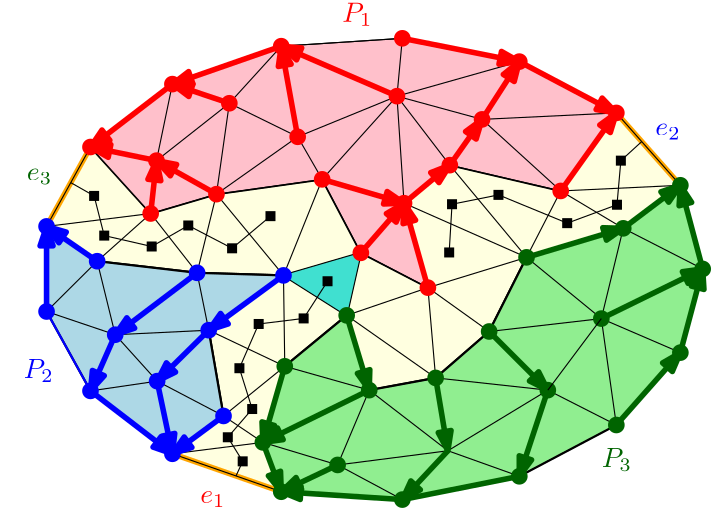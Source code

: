 <?xml version="1.0"?>
<!DOCTYPE ipe SYSTEM "ipe.dtd">
<ipe version="70212" creator="Ipe 7.2.13">
<info created="D:20200402142341" modified="D:20200403073528"/>
<ipestyle name="basic">
<symbol name="arrow/arc(spx)">
<path stroke="sym-stroke" fill="sym-stroke" pen="sym-pen">
0 0 m
-1 0.333 l
-1 -0.333 l
h
</path>
</symbol>
<symbol name="arrow/farc(spx)">
<path stroke="sym-stroke" fill="white" pen="sym-pen">
0 0 m
-1 0.333 l
-1 -0.333 l
h
</path>
</symbol>
<symbol name="arrow/ptarc(spx)">
<path stroke="sym-stroke" fill="sym-stroke" pen="sym-pen">
0 0 m
-1 0.333 l
-0.8 0 l
-1 -0.333 l
h
</path>
</symbol>
<symbol name="arrow/fptarc(spx)">
<path stroke="sym-stroke" fill="white" pen="sym-pen">
0 0 m
-1 0.333 l
-0.8 0 l
-1 -0.333 l
h
</path>
</symbol>
<symbol name="mark/circle(sx)" transformations="translations">
<path fill="sym-stroke">
0.6 0 0 0.6 0 0 e
0.4 0 0 0.4 0 0 e
</path>
</symbol>
<symbol name="mark/disk(sx)" transformations="translations">
<path fill="sym-stroke">
0.6 0 0 0.6 0 0 e
</path>
</symbol>
<symbol name="mark/fdisk(sfx)" transformations="translations">
<group>
<path fill="sym-fill">
0.5 0 0 0.5 0 0 e
</path>
<path fill="sym-stroke" fillrule="eofill">
0.6 0 0 0.6 0 0 e
0.4 0 0 0.4 0 0 e
</path>
</group>
</symbol>
<symbol name="mark/box(sx)" transformations="translations">
<path fill="sym-stroke" fillrule="eofill">
-0.6 -0.6 m
0.6 -0.6 l
0.6 0.6 l
-0.6 0.6 l
h
-0.4 -0.4 m
0.4 -0.4 l
0.4 0.4 l
-0.4 0.4 l
h
</path>
</symbol>
<symbol name="mark/square(sx)" transformations="translations">
<path fill="sym-stroke">
-0.6 -0.6 m
0.6 -0.6 l
0.6 0.6 l
-0.6 0.6 l
h
</path>
</symbol>
<symbol name="mark/fsquare(sfx)" transformations="translations">
<group>
<path fill="sym-fill">
-0.5 -0.5 m
0.5 -0.5 l
0.5 0.5 l
-0.5 0.5 l
h
</path>
<path fill="sym-stroke" fillrule="eofill">
-0.6 -0.6 m
0.6 -0.6 l
0.6 0.6 l
-0.6 0.6 l
h
-0.4 -0.4 m
0.4 -0.4 l
0.4 0.4 l
-0.4 0.4 l
h
</path>
</group>
</symbol>
<symbol name="mark/cross(sx)" transformations="translations">
<group>
<path fill="sym-stroke">
-0.43 -0.57 m
0.57 0.43 l
0.43 0.57 l
-0.57 -0.43 l
h
</path>
<path fill="sym-stroke">
-0.43 0.57 m
0.57 -0.43 l
0.43 -0.57 l
-0.57 0.43 l
h
</path>
</group>
</symbol>
<symbol name="arrow/fnormal(spx)">
<path stroke="sym-stroke" fill="white" pen="sym-pen">
0 0 m
-1 0.333 l
-1 -0.333 l
h
</path>
</symbol>
<symbol name="arrow/pointed(spx)">
<path stroke="sym-stroke" fill="sym-stroke" pen="sym-pen">
0 0 m
-1 0.333 l
-0.8 0 l
-1 -0.333 l
h
</path>
</symbol>
<symbol name="arrow/fpointed(spx)">
<path stroke="sym-stroke" fill="white" pen="sym-pen">
0 0 m
-1 0.333 l
-0.8 0 l
-1 -0.333 l
h
</path>
</symbol>
<symbol name="arrow/linear(spx)">
<path stroke="sym-stroke" pen="sym-pen">
-1 0.333 m
0 0 l
-1 -0.333 l
</path>
</symbol>
<symbol name="arrow/fdouble(spx)">
<path stroke="sym-stroke" fill="white" pen="sym-pen">
0 0 m
-1 0.333 l
-1 -0.333 l
h
-1 0 m
-2 0.333 l
-2 -0.333 l
h
</path>
</symbol>
<symbol name="arrow/double(spx)">
<path stroke="sym-stroke" fill="sym-stroke" pen="sym-pen">
0 0 m
-1 0.333 l
-1 -0.333 l
h
-1 0 m
-2 0.333 l
-2 -0.333 l
h
</path>
</symbol>
<pen name="heavier" value="0.8"/>
<pen name="fat" value="1.2"/>
<pen name="ultrafat" value="2"/>
<symbolsize name="large" value="5"/>
<symbolsize name="small" value="2"/>
<symbolsize name="tiny" value="1.1"/>
<arrowsize name="large" value="10"/>
<arrowsize name="small" value="5"/>
<arrowsize name="tiny" value="3"/>
<color name="red" value="1 0 0"/>
<color name="green" value="0 1 0"/>
<color name="blue" value="0 0 1"/>
<color name="yellow" value="1 1 0"/>
<color name="orange" value="1 0.647 0"/>
<color name="gold" value="1 0.843 0"/>
<color name="purple" value="0.627 0.125 0.941"/>
<color name="gray" value="0.745"/>
<color name="brown" value="0.647 0.165 0.165"/>
<color name="navy" value="0 0 0.502"/>
<color name="pink" value="1 0.753 0.796"/>
<color name="seagreen" value="0.18 0.545 0.341"/>
<color name="turquoise" value="0.251 0.878 0.816"/>
<color name="violet" value="0.933 0.51 0.933"/>
<color name="darkblue" value="0 0 0.545"/>
<color name="darkcyan" value="0 0.545 0.545"/>
<color name="darkgray" value="0.663"/>
<color name="darkgreen" value="0 0.392 0"/>
<color name="darkmagenta" value="0.545 0 0.545"/>
<color name="darkorange" value="1 0.549 0"/>
<color name="darkred" value="0.545 0 0"/>
<color name="lightblue" value="0.678 0.847 0.902"/>
<color name="lightcyan" value="0.878 1 1"/>
<color name="lightgray" value="0.827"/>
<color name="lightgreen" value="0.565 0.933 0.565"/>
<color name="lightyellow" value="1 1 0.878"/>
<dashstyle name="dashed" value="[4] 0"/>
<dashstyle name="dotted" value="[1 3] 0"/>
<dashstyle name="dash dotted" value="[4 2 1 2] 0"/>
<dashstyle name="dash dot dotted" value="[4 2 1 2 1 2] 0"/>
<textsize name="large" value="\large"/>
<textsize name="small" value="\small"/>
<textsize name="tiny" value="\tiny"/>
<textsize name="Large" value="\Large"/>
<textsize name="LARGE" value="\LARGE"/>
<textsize name="huge" value="\huge"/>
<textsize name="Huge" value="\Huge"/>
<textsize name="footnote" value="\footnotesize"/>
<textstyle name="center" begin="\begin{center}" end="\end{center}"/>
<textstyle name="itemize" begin="\begin{itemize}" end="\end{itemize}"/>
<textstyle name="item" begin="\begin{itemize}\item{}" end="\end{itemize}"/>
<gridsize name="4 pts" value="4"/>
<gridsize name="8 pts (~3 mm)" value="8"/>
<gridsize name="16 pts (~6 mm)" value="16"/>
<gridsize name="32 pts (~12 mm)" value="32"/>
<gridsize name="10 pts (~3.5 mm)" value="10"/>
<gridsize name="20 pts (~7 mm)" value="20"/>
<gridsize name="14 pts (~5 mm)" value="14"/>
<gridsize name="28 pts (~10 mm)" value="28"/>
<gridsize name="56 pts (~20 mm)" value="56"/>
<anglesize name="90 deg" value="90"/>
<anglesize name="60 deg" value="60"/>
<anglesize name="45 deg" value="45"/>
<anglesize name="30 deg" value="30"/>
<anglesize name="22.5 deg" value="22.5"/>
<opacity name="10%" value="0.1"/>
<opacity name="30%" value="0.3"/>
<opacity name="50%" value="0.5"/>
<opacity name="75%" value="0.75"/>
<tiling name="falling" angle="-60" step="4" width="1"/>
<tiling name="rising" angle="30" step="4" width="1"/>
</ipestyle>
<page>
<layer name="vertices"/>
<layer name="edges"/>
<layer name="outer-cycle"/>
<layer name="trees"/>
<layer name="monochrome"/>
<layer name="bichrome"/>
<layer name="portals"/>
<layer name="sperner"/>
<layer name="dual-paths"/>
<layer name="mercedes"/>
<layer name="mercedes-monochrome"/>
<layer name="mercedes-dead"/>
<layer name="mercedes-sperners"/>
<layer name="mercedes-bichrome"/>
<layer name="mercedes-portals"/>
<layer name="mercedes-skeleton"/>
<layer name="p-labels"/>
<view layers="edges outer-cycle trees monochrome bichrome portals sperner dual-paths p-labels" active="portals"/>
<view layers="mercedes-skeleton p-labels" active="mercedes-skeleton"/>
<view layers="edges sperner mercedes mercedes-monochrome mercedes-dead mercedes-sperners mercedes-bichrome mercedes-portals" active="mercedes-bichrome"/>
<path layer="mercedes-bichrome" fill="lightyellow">
197.218 529.03 m
203.842 511.261 l
224.14 520.907 l
263.828 526.013 l
259.418 552.239 l
278.682 568.95 l
292.143 595.64 l
264.524 628.829 l
248.046 615.136 l
256.633 584.732 l
227.39 574.752 l
235.513 547.83 l
h
</path>
<path fill="lightyellow">
159.155 551.079 m
164.655 524.92 l
183.06 538.546 l
164.655 524.92 l
197.218 529.03 l
205.109 556.417 l
177.722 569.414 l
h
</path>
<path layer="mercedes-portals" stroke="orange" pen="ultrafat">
197.218 529.03 m
203.842 511.261 l
</path>
<path stroke="orange" pen="ultrafat">
164.655 524.921 m
197.218 529.03 l
</path>
<path layer="mercedes-bichrome" fill="lightyellow">
324.472 647.638 m
304.444 619.546 l
292.143 595.64 l
326.957 606.084 l
347.518 621.585 l
h
</path>
<path fill="lightyellow">
289.538 666.105 m
276.129 645.308 l
264.524 628.829 l
304.444 619.546 l
324.472 647.639 l
h
</path>
<path fill="lightyellow">
204.645 589.142 m
173.545 590.07 l
144.069 567.789 l
135.163 547.567 l
164.655 524.92 l
159.155 551.079 l
177.722 569.414 l
204.645 589.142 l
h
</path>
<path fill="lightyellow">
135.163 635.359 m
119.349 606.785 l
137.57 594.248 l
173.545 590.07 l
180.507 618.385 l
156.834 611.423 l
h
</path>
<path fill="lightyellow">
289.538 666.105 m
276.129 645.308 l
264.524 628.829 l
248.046 615.136 l
218.57 623.723 l
204.645 589.142 l
180.507 618.385 l
209.751 639.041 l
245.493 653.663 l
h
</path>
<path layer="mercedes-monochrome" fill="lightgray">
205.109 556.417 m
197.218 529.03 l
235.513 547.83 l
227.39 574.752 l
256.633 584.732 l
248.046 615.136 l
218.57 623.723 l
204.645 589.142 l
177.722 569.414 l
h
</path>
<path fill="lightgreen">
203.842 511.262 m
247.432 508.434 l
289.538 516.82 l
324.472 535.287 l
347.518 561.341 l
355.562 591.463 l
347.518 621.585 l
326.957 606.084 l
292.143 595.64 l
278.682 568.95 l
259.418 552.239 l
263.828 526.013 l
224.14 520.907 l
h
</path>
<path fill="lightblue">
119.349 606.785 m
119.349 576.141 l
135.163 547.567 l
144.069 567.789 l
173.545 590.07 l
137.57 594.248 l
h
</path>
<path fill="pink">
135.163 635.359 m
156.834 611.423 l
180.507 618.385 l
209.751 639.041 l
245.493 653.663 l
289.538 666.105 l
247.432 674.491 l
203.842 671.664 l
164.655 658.005 l
h
</path>
<path layer="mercedes-portals" stroke="orange" pen="ultrafat">
119.349 606.785 m
135.163 635.359 l
</path>
<path stroke="orange" pen="ultrafat">
324.472 647.638 m
347.518 621.585 l
</path>
<path stroke="orange" pen="ultrafat">
159.155 551.079 m
164.655 524.92 l
</path>
<path stroke="orange" pen="ultrafat">
276.129 645.308 m
289.538 666.105 l
</path>
<path layer="bichrome" stroke="black" fill="lightyellow" pen="heavier">
164.655 524.921 m
203.842 511.261 l
197.218 529.03 l
205.109 556.417 l
227.39 574.752 l
204.645 589.142 l
177.722 569.414 l
183.06 538.546 l
h
</path>
<path stroke="black" fill="lightyellow" pen="heavier">
232.496 597.265 m
227.39 574.752 l
235.513 547.83 l
259.418 552.239 l
278.682 568.95 l
292.143 595.64 l
326.957 606.084 l
347.518 621.585 l
324.472 647.638 l
304.444 619.546 l
264.524 628.829 l
248.046 615.136 l
256.633 584.732 l
232.496 597.265 l
h
</path>
<path stroke="black" fill="lightyellow" pen="heavier">
135.163 635.359 m
156.834 611.423 l
180.507 618.385 l
218.57 623.723 l
232.496 597.265 l
204.645 589.142 l
173.545 590.07 l
137.57 594.248 l
119.349 606.785 l
h
</path>
<path layer="portals" stroke="orange" pen="ultrafat">
324.472 647.638 m
347.518 621.585 l
</path>
<path stroke="orange" pen="ultrafat">
164.655 524.921 m
203.842 511.261 l
</path>
<path layer="edges" stroke="black">
156.834 611.423 m
135.163 635.359 l
</path>
<path layer="portals" stroke="orange" pen="ultrafat">
119.349 606.785 m
135.163 635.359 l
</path>
<path layer="mercedes-sperners" fill="turquoise">
164.655 524.92 m
197.218 529.03 l
203.842 511.261 l
</path>
<path fill="turquoise">
264.524 628.829 m
292.143 595.64 l
304.444 619.546 l
</path>
<path fill="turquoise">
180.507 618.385 m
173.545 590.07 l
204.645 589.142 l
</path>
<path layer="edges" stroke="black">
203.842 511.261 m
164.655 524.921 l
</path>
<path layer="monochrome" stroke="black" fill="lightgreen" pen="heavier">
203.842 511.261 m
197.218 529.03 l
205.109 556.417 l
227.39 574.752 l
235.513 547.83 l
259.418 552.239 l
278.682 568.95 l
292.143 595.64 l
326.957 606.084 l
347.518 621.585 l
355.562 591.463 l
347.518 561.341 l
324.472 535.287 l
289.538 516.82 l
247.432 508.434 l
h
</path>
<path stroke="black" fill="pink">
135.163 635.359 m
156.834 611.423 l
180.507 618.385 l
218.57 623.723 l
232.496 597.265 l
256.633 584.732 l
248.046 615.136 l
264.524 628.829 l
304.444 619.546 l
324.472 647.638 l
289.538 666.105 l
247.432 674.491 l
203.842 671.664 l
164.655 658.005 l
h
</path>
<path stroke="black" fill="lightblue" pen="heavier">
119.349 606.785 m
137.57 594.248 l
173.545 590.07 l
204.645 589.142 l
177.722 569.414 l
183.06 538.546 l
164.655 524.921 l
135.163 547.567 l
119.349 576.141 l
h
</path>
<path layer="edges" stroke="black">
135.163 635.359 m
158.923 630.454 l
</path>
<path stroke="black">
158.923 630.454 m
164.655 658.005 l
</path>
<path stroke="black">
164.655 658.005 m
185.149 651.11 l
</path>
<path stroke="black">
185.149 651.11 m
203.842 671.664 l
</path>
<path stroke="black">
119.349 606.785 m
137.57 594.248 l
</path>
<path stroke="black">
137.57 594.248 m
156.834 611.423 l
</path>
<path stroke="black">
156.834 611.423 m
158.923 630.454 l
</path>
<path stroke="black">
119.349 606.785 m
156.834 611.423 l
</path>
<path stroke="black">
137.57 594.248 m
119.349 576.141 l
</path>
<path stroke="black">
119.349 576.141 m
144.069 567.789 l
</path>
<path stroke="black">
144.069 567.789 m
135.163 547.567 l
</path>
<path stroke="black">
144.069 567.789 m
137.57 594.248 l
</path>
<path stroke="black">
137.57 594.248 m
173.545 590.07 l
</path>
<path stroke="black">
173.545 590.07 m
156.834 611.423 l
</path>
<path stroke="black">
173.545 590.07 m
144.069 567.789 l
</path>
<path stroke="black">
144.069 567.789 m
159.155 551.079 l
</path>
<path stroke="black">
159.155 551.079 m
177.722 569.414 l
</path>
<path stroke="black">
177.722 569.414 m
173.545 590.07 l
</path>
<path stroke="black">
144.069 567.789 m
177.722 569.414 l
</path>
<path stroke="black">
159.155 551.079 m
135.163 547.567 l
</path>
<path stroke="black">
159.155 551.079 m
164.655 524.921 l
</path>
<path stroke="black">
164.655 524.921 m
183.06 538.546 l
</path>
<path stroke="black">
183.06 538.546 m
159.155 551.079 l
</path>
<path stroke="black">
183.06 538.546 m
205.109 556.417 l
</path>
<path stroke="black">
205.109 556.417 m
177.722 569.414 l
177.722 569.414 l
</path>
<path stroke="black">
177.722 569.414 m
183.06 538.546 l
</path>
<path stroke="black">
183.06 538.546 m
197.218 529.03 l
</path>
<path stroke="black">
197.218 529.03 m
164.655 524.921 l
</path>
<path stroke="black">
197.218 529.03 m
203.842 511.261 l
</path>
<path stroke="black">
197.218 529.03 m
224.14 520.907 l
</path>
<path stroke="black">
224.14 520.907 m
235.513 547.83 l
</path>
<path stroke="black">
235.513 547.83 m
205.109 556.417 l
</path>
<path stroke="black">
205.109 556.417 m
197.218 529.03 l
</path>
<path stroke="black">
197.218 529.03 m
235.513 547.83 l
</path>
<path stroke="black">
224.14 520.907 m
203.842 511.261 l
</path>
<path stroke="black">
224.14 520.907 m
247.432 508.434 l
</path>
<path stroke="black">
235.513 547.83 m
259.418 552.239 l
</path>
<path stroke="black">
259.418 552.239 m
263.828 526.013 l
</path>
<path stroke="black">
263.828 526.013 m
247.432 508.434 l
</path>
<path stroke="black">
235.513 547.83 m
263.828 526.013 l
</path>
<path stroke="black">
263.828 526.013 m
224.14 520.907 l
</path>
<path stroke="black">
158.923 630.454 m
180.507 618.385 l
</path>
<path stroke="black">
180.507 618.385 m
185.149 651.11 l
</path>
<path stroke="black">
185.149 651.11 m
158.923 630.454 l
</path>
<path stroke="black">
156.834 611.423 m
180.507 618.385 l
</path>
<path stroke="black">
180.507 618.385 m
173.545 590.07 l
</path>
<path stroke="black">
180.507 618.385 m
218.57 623.723 l
</path>
<path stroke="black">
218.57 623.723 m
209.751 639.041 l
</path>
<path stroke="black">
209.751 639.041 m
180.507 618.385 l
</path>
<path stroke="black">
185.149 651.11 m
209.751 639.041 l
</path>
<path stroke="black">
209.751 639.041 m
203.842 671.664 l
</path>
<path stroke="black">
209.751 639.041 m
245.493 653.663 l
</path>
<path stroke="black">
245.493 653.663 m
247.432 674.491 l
</path>
<path stroke="black">
245.493 653.663 m
203.842 671.664 l
</path>
<path stroke="black">
218.57 623.723 m
204.645 589.142 l
</path>
<path stroke="black">
204.645 589.142 m
173.545 590.07 l
</path>
<path stroke="black">
180.507 618.385 m
204.645 589.142 l
</path>
<path stroke="black">
204.645 589.142 m
177.722 569.414 l
</path>
<path stroke="black">
204.645 589.142 m
205.109 556.417 l
</path>
<path stroke="black">
204.645 589.142 m
227.39 574.752 l
</path>
<path stroke="black">
227.39 574.752 m
205.109 556.417 l
</path>
<path stroke="black">
227.39 574.752 m
235.513 547.83 l
</path>
<path stroke="black">
227.39 574.752 m
232.496 597.265 l
</path>
<path stroke="black">
204.645 589.142 m
232.496 597.265 l
</path>
<path stroke="black">
218.57 623.723 m
232.496 597.265 l
</path>
<path stroke="black">
232.496 597.265 m
248.046 615.136 l
</path>
<path stroke="black">
248.046 615.136 m
218.57 623.723 l
</path>
<path stroke="black">
218.57 623.723 m
245.493 653.663 l
</path>
<path stroke="black">
245.493 653.663 m
248.046 615.136 l
</path>
<path stroke="black">
245.493 653.663 m
276.129 645.308 l
</path>
<path stroke="black">
245.493 653.663 m
264.524 628.829 l
</path>
<path stroke="black">
264.524 628.829 m
248.046 615.136 l
</path>
<path stroke="black">
264.524 628.829 m
276.129 645.308 l
</path>
<path stroke="black">
245.493 653.663 m
289.538 666.105 l
</path>
<path stroke="black">
289.538 666.105 m
276.129 645.308 l
</path>
<path stroke="black">
276.129 645.308 m
324.472 647.638 l
</path>
<path stroke="black">
324.472 647.638 m
304.444 619.546 l
</path>
<path stroke="black">
304.444 619.546 m
276.129 645.308 l
</path>
<path stroke="black">
264.524 628.829 m
292.143 595.64 l
</path>
<path stroke="black">
292.143 595.64 m
304.444 619.546 l
</path>
<path stroke="black">
304.444 619.546 m
264.524 628.829 l
</path>
<path stroke="black">
248.046 615.136 m
256.633 584.732 l
</path>
<path stroke="black">
256.633 584.732 m
232.496 597.265 l
</path>
<path stroke="black">
227.39 574.752 m
256.633 584.732 l
</path>
<path stroke="black">
256.633 584.732 m
259.418 552.239 l
</path>
<path stroke="black">
259.418 552.239 m
227.39 574.752 l
</path>
<path stroke="black">
256.633 584.732 m
292.143 595.64 l
</path>
<path stroke="black">
248.046 615.136 m
292.143 595.64 l
</path>
<path stroke="black">
292.143 595.64 m
326.957 606.084 l
</path>
<path stroke="black">
326.957 606.084 m
304.444 619.546 l
</path>
<path stroke="black">
304.444 619.546 m
347.518 621.585 l
</path>
<path stroke="black">
347.518 621.585 m
326.957 606.084 l
</path>
<path stroke="black">
326.957 606.084 m
319.066 573.592 l
</path>
<path stroke="black">
319.066 573.592 m
355.562 591.463 l
</path>
<path stroke="black">
355.562 591.463 m
326.957 606.084 l
</path>
<path stroke="black">
319.066 573.592 m
347.518 561.341 l
</path>
<path stroke="black">
319.066 573.592 m
324.472 535.287 l
</path>
<path stroke="black">
324.472 535.287 m
299.802 547.83 l
</path>
<path stroke="black">
299.802 547.83 m
278.682 568.95 l
</path>
<path stroke="black">
278.682 568.95 m
319.066 573.592 l
</path>
<path stroke="black">
319.066 573.592 m
292.143 595.64 l
</path>
<path stroke="black">
292.143 595.64 m
278.682 568.95 l
</path>
<path stroke="black">
278.682 568.95 m
256.633 584.732 l
</path>
<path stroke="black">
278.682 568.95 m
259.418 552.239 l
</path>
<path stroke="black">
259.418 552.239 m
299.802 547.83 l
</path>
<path stroke="black">
299.802 547.83 m
263.828 526.013 l
</path>
<path stroke="black">
289.538 516.82 m
263.828 526.013 l
</path>
<path stroke="black">
299.802 547.83 m
289.538 516.82 l
</path>
<path stroke="black">
119.349 606.785 m
135.163 635.359 l
</path>
<path stroke="black">
203.842 671.664 m
247.432 674.491 l
</path>
<path stroke="black">
324.472 647.639 m
347.518 621.585 l
</path>
<path stroke="black">
324.472 535.287 m
289.538 516.82 l
</path>
<path stroke="black">
135.163 547.567 m
119.349 576.141 l
</path>
<path stroke="black">
119.349 576.141 m
119.349 606.785 l
</path>
<path stroke="black">
135.163 635.359 m
164.655 658.005 l
</path>
<path stroke="black">
164.655 658.005 m
203.842 671.664 l
</path>
<path stroke="black">
247.432 674.491 m
289.538 666.105 l
</path>
<path stroke="black">
289.538 666.105 m
324.472 647.639 l
</path>
<path stroke="black">
347.518 621.585 m
355.562 591.463 l
</path>
<path stroke="black">
347.518 561.341 m
355.562 591.463 l
</path>
<path stroke="black">
324.472 535.287 m
347.518 561.341 l
</path>
<path stroke="black">
247.432 508.434 m
289.538 516.82 l
</path>
<path stroke="black">
203.842 511.261 m
247.432 508.434 l
</path>
<path stroke="black">
164.655 524.92 m
135.163 547.567 l
</path>
<path layer="sperner" fill="turquoise">
204.645 589.142 m
232.496 597.265 l
227.39 574.752 l
h
</path>
<use layer="vertices" name="mark/disk(sx)" pos="119.349 576.141" size="normal" stroke="black"/>
<use name="mark/disk(sx)" pos="119.349 606.785" size="normal" stroke="black"/>
<use name="mark/disk(sx)" pos="135.163 635.359" size="normal" stroke="black"/>
<use name="mark/disk(sx)" pos="164.655 658.005" size="normal" stroke="black"/>
<use name="mark/disk(sx)" pos="203.842 671.664" size="normal" stroke="black"/>
<use name="mark/disk(sx)" pos="247.432 674.491" size="normal" stroke="black"/>
<use name="mark/disk(sx)" pos="289.538 666.105" size="normal" stroke="black"/>
<use name="mark/disk(sx)" pos="324.472 647.638" size="normal" stroke="black"/>
<use name="mark/disk(sx)" pos="347.518 621.585" size="normal" stroke="black"/>
<use name="mark/disk(sx)" pos="355.562 591.463" size="normal" stroke="black"/>
<use name="mark/disk(sx)" pos="347.518 561.341" size="normal" stroke="black"/>
<use name="mark/disk(sx)" pos="324.472 535.287" size="normal" stroke="black"/>
<use name="mark/disk(sx)" pos="289.538 516.82" size="normal" stroke="black"/>
<use name="mark/disk(sx)" pos="247.432 508.434" size="normal" stroke="black"/>
<use name="mark/disk(sx)" pos="203.842 511.261" size="normal" stroke="black"/>
<use name="mark/disk(sx)" pos="164.655 524.921" size="normal" stroke="black"/>
<use name="mark/disk(sx)" pos="135.163 547.567" size="normal" stroke="black"/>
<use name="mark/disk(sx)" pos="180.507 618.385" size="normal" stroke="black"/>
<use name="mark/disk(sx)" pos="209.751 639.041" size="normal" stroke="black"/>
<use name="mark/disk(sx)" pos="218.57 623.723" size="normal" stroke="black"/>
<use name="mark/disk(sx)" pos="204.645 589.142" size="normal" stroke="black"/>
<use name="mark/disk(sx)" pos="137.57 594.248" size="normal" stroke="black"/>
<use name="mark/disk(sx)" pos="158.923 630.454" size="normal" stroke="black"/>
<use name="mark/disk(sx)" pos="245.493 653.663" size="normal" stroke="black"/>
<use name="mark/disk(sx)" pos="276.129 645.308" size="normal" stroke="black"/>
<use name="mark/disk(sx)" pos="264.524 628.829" size="normal" stroke="black"/>
<use name="mark/disk(sx)" pos="292.143 595.64" size="normal" stroke="black"/>
<use name="mark/disk(sx)" pos="304.444 619.546" size="normal" stroke="black"/>
<use name="mark/disk(sx)" pos="326.957 606.084" size="normal" stroke="black"/>
<use name="mark/disk(sx)" pos="319.066 573.592" size="normal" stroke="black"/>
<use name="mark/disk(sx)" pos="299.802 547.83" size="normal" stroke="black"/>
<use name="mark/disk(sx)" pos="278.682 568.95" size="normal" stroke="black"/>
<use name="mark/disk(sx)" pos="256.633 584.732" size="normal" stroke="black"/>
<use name="mark/disk(sx)" pos="248.046 615.136" size="normal" stroke="black"/>
<use name="mark/disk(sx)" pos="232.496 597.265" size="normal" stroke="black"/>
<use name="mark/disk(sx)" pos="235.513 547.83" size="normal" stroke="black"/>
<use name="mark/disk(sx)" pos="259.418 552.239" size="normal" stroke="black"/>
<use name="mark/disk(sx)" pos="263.828 526.013" size="normal" stroke="black"/>
<use name="mark/disk(sx)" pos="224.14 520.907" size="normal" stroke="black"/>
<use name="mark/disk(sx)" pos="205.109 556.417" size="normal" stroke="black"/>
<use name="mark/disk(sx)" pos="227.39 574.752" size="normal" stroke="black"/>
<use name="mark/disk(sx)" pos="177.722 569.414" size="normal" stroke="black"/>
<use name="mark/disk(sx)" pos="183.06 538.546" size="normal" stroke="black"/>
<use name="mark/disk(sx)" pos="197.218 529.03" size="normal" stroke="black"/>
<use name="mark/disk(sx)" pos="159.155 551.079" size="normal" stroke="black"/>
<use name="mark/disk(sx)" pos="144.069 567.789" size="normal" stroke="black"/>
<use name="mark/disk(sx)" pos="173.545 590.07" size="normal" stroke="black"/>
<use name="mark/disk(sx)" pos="156.834 611.423" size="normal" stroke="black"/>
<use name="mark/disk(sx)" pos="185.149 651.11" size="normal" stroke="black"/>
<use layer="trees" name="mark/disk(sx)" pos="135.163 635.359" size="large" stroke="red"/>
<use name="mark/disk(sx)" pos="164.655 658.005" size="large" stroke="red"/>
<use name="mark/disk(sx)" pos="203.842 671.664" size="large" stroke="red"/>
<use name="mark/disk(sx)" pos="247.432 674.491" size="large" stroke="red"/>
<use name="mark/disk(sx)" pos="289.538 666.105" size="large" stroke="red"/>
<use name="mark/disk(sx)" pos="324.472 647.638" size="large" stroke="red"/>
<use name="mark/disk(sx)" pos="347.518 621.585" size="large" stroke="darkgreen"/>
<use name="mark/disk(sx)" pos="355.562 591.463" size="large" stroke="darkgreen"/>
<use name="mark/disk(sx)" pos="347.518 561.341" size="large" stroke="darkgreen"/>
<use name="mark/disk(sx)" pos="324.472 535.287" size="large" stroke="darkgreen"/>
<use name="mark/disk(sx)" pos="289.538 516.82" size="large" stroke="darkgreen"/>
<use name="mark/disk(sx)" pos="247.432 508.434" size="large" stroke="darkgreen"/>
<use name="mark/disk(sx)" pos="203.842 511.261" size="large" stroke="darkgreen"/>
<use name="mark/disk(sx)" pos="164.655 524.921" size="large" stroke="blue"/>
<use name="mark/disk(sx)" pos="135.163 547.567" size="large" stroke="blue"/>
<use name="mark/disk(sx)" pos="119.349 576.141" size="large" stroke="blue"/>
<use name="mark/disk(sx)" pos="119.349 606.785" size="large" stroke="blue"/>
<path stroke="darkgreen" pen="ultrafat" rarrow="normal/normal">
203.842 511.261 m
197.218 529.03 l
</path>
<path stroke="darkgreen" pen="ultrafat" rarrow="normal/normal">
197.218 529.03 m
205.109 556.417 l
</path>
<path stroke="darkgreen" pen="ultrafat" arrow="normal/normal">
224.14 520.907 m
203.842 511.261 l
</path>
<path stroke="darkgreen" pen="ultrafat" arrow="normal/normal">
235.513 547.83 m
197.218 529.03 l
</path>
<path stroke="darkgreen" pen="ultrafat" arrow="normal/normal">
263.828 526.013 m
247.432 508.434 l
</path>
<path stroke="darkgreen" pen="ultrafat" arrow="normal/normal">
259.418 552.239 m
263.828 526.013 l
</path>
<path stroke="darkgreen" pen="ultrafat" arrow="normal/normal">
319.066 573.592 m
355.562 591.463 l
</path>
<path stroke="darkgreen" pen="ultrafat" arrow="normal/normal">
326.957 606.084 m
347.518 621.585 l
</path>
<path stroke="darkgreen" pen="ultrafat" rarrow="normal/normal">
326.957 606.084 m
292.143 595.64 l
</path>
<path stroke="red" pen="ultrafat" arrow="normal/normal">
304.444 619.546 m
324.472 647.638 l
</path>
<path stroke="red" pen="ultrafat" arrow="normal/normal">
264.524 628.829 m
276.129 645.308 l
</path>
<path stroke="red" pen="ultrafat" arrow="normal/normal">
276.129 645.308 m
289.538 666.105 l
</path>
<path stroke="red" pen="ultrafat" rarrow="normal/normal">
264.524 628.829 m
248.046 615.136 l
</path>
<path stroke="red" pen="ultrafat" rarrow="normal/normal">
248.046 615.136 m
256.633 584.732 l
</path>
<path stroke="red" pen="ultrafat" rarrow="normal/normal">
248.046 615.136 m
232.496 597.265 l
</path>
<path stroke="red" pen="ultrafat" rarrow="normal/normal">
248.046 615.136 m
218.57 623.723 l
</path>
<path stroke="red" pen="ultrafat" rarrow="normal/normal">
203.842 671.664 m
245.493 653.663 l
</path>
<path stroke="red" pen="ultrafat" rarrow="normal/normal">
164.655 658.005 m
185.149 651.11 l
</path>
<path stroke="red" pen="ultrafat" rarrow="normal/normal">
135.163 635.359 m
158.923 630.454 l
</path>
<path stroke="red" pen="ultrafat" rarrow="normal/normal">
158.923 630.454 m
156.834 611.423 l
</path>
<path stroke="red" pen="ultrafat" rarrow="normal/normal">
158.923 630.454 m
180.507 618.385 l
</path>
<path stroke="blue" pen="ultrafat" arrow="normal/normal">
173.545 590.07 m
144.069 567.789 l
</path>
<path stroke="blue" pen="ultrafat" arrow="normal/normal">
144.069 567.789 m
135.163 547.567 l
</path>
<path stroke="blue" pen="ultrafat" arrow="normal/normal">
159.155 551.079 m
164.655 524.921 l
</path>
<path stroke="blue" pen="ultrafat" arrow="normal/normal">
177.722 569.414 m
159.155 551.079 l
</path>
<path stroke="blue" pen="ultrafat" arrow="normal/normal">
183.06 538.546 m
164.655 524.921 l
</path>
<path stroke="blue" pen="ultrafat" arrow="normal/normal">
204.645 589.142 m
177.722 569.414 l
</path>
<path stroke="darkgreen" pen="ultrafat" arrow="normal/normal">
227.39 574.752 m
235.513 547.83 l
</path>
<use name="mark/disk(sx)" pos="197.218 529.03" size="large" stroke="darkgreen"/>
<use name="mark/disk(sx)" pos="205.109 556.417" size="large" stroke="darkgreen"/>
<use name="mark/disk(sx)" pos="235.513 547.83" size="large" stroke="darkgreen"/>
<use name="mark/disk(sx)" pos="227.39 574.752" size="large" stroke="darkgreen"/>
<use name="mark/disk(sx)" pos="259.418 552.239" size="large" stroke="darkgreen"/>
<use name="mark/disk(sx)" pos="278.682 568.95" size="large" stroke="darkgreen"/>
<use name="mark/disk(sx)" pos="299.802 547.83" size="large" stroke="darkgreen"/>
<use name="mark/disk(sx)" pos="319.066 573.592" size="large" stroke="darkgreen"/>
<use name="mark/disk(sx)" pos="292.143 595.64" size="large" stroke="darkgreen"/>
<use name="mark/disk(sx)" pos="326.957 606.084" size="large" stroke="darkgreen"/>
<use name="mark/disk(sx)" pos="158.923 630.454" size="large" stroke="red"/>
<use name="mark/disk(sx)" pos="180.507 618.385" size="large" stroke="red"/>
<use name="mark/disk(sx)" pos="156.834 611.423" size="large" stroke="red"/>
<use name="mark/disk(sx)" pos="218.57 623.723" size="large" stroke="red"/>
<use name="mark/disk(sx)" pos="232.496 597.265" size="large" stroke="red"/>
<use name="mark/disk(sx)" pos="256.633 584.732" size="large" stroke="red"/>
<use name="mark/disk(sx)" pos="264.524 628.829" size="large" stroke="red"/>
<use name="mark/disk(sx)" pos="304.444 619.546" size="large" stroke="red"/>
<use name="mark/disk(sx)" pos="276.129 645.308" size="large" stroke="red"/>
<use name="mark/disk(sx)" pos="245.493 653.663" size="large" stroke="red"/>
<use name="mark/disk(sx)" pos="248.046 615.136" size="large" stroke="red"/>
<use name="mark/disk(sx)" pos="204.645 589.142" size="large" stroke="blue"/>
<use name="mark/disk(sx)" pos="173.545 590.07" size="large" stroke="blue"/>
<use name="mark/disk(sx)" pos="144.069 567.789" size="large" stroke="blue"/>
<use name="mark/disk(sx)" pos="137.57 594.248" size="large" stroke="blue"/>
<use name="mark/disk(sx)" pos="159.155 551.079" size="large" stroke="blue"/>
<use name="mark/disk(sx)" pos="177.722 569.414" size="large" stroke="blue"/>
<use name="mark/disk(sx)" pos="183.06 538.546" size="large" stroke="blue"/>
<path stroke="blue" pen="ultrafat" arrow="normal/normal">
119.349 576.141 m
119.349 606.785 l
</path>
<path stroke="blue" pen="ultrafat" arrow="normal/normal">
137.57 594.248 m
119.349 606.785 l
</path>
<path stroke="blue" pen="ultrafat" arrow="normal/normal">
135.163 547.567 m
164.655 524.921 l
</path>
<path stroke="darkgreen" pen="ultrafat" arrow="normal/normal">
289.538 516.82 m
247.432 508.434 l
203.842 511.261 l
</path>
<path layer="portals" stroke="blue" pen="heavier">
135.163 547.567 m
119.349 576.141 l
</path>
<path layer="trees" stroke="red" pen="ultrafat" arrow="normal/normal">
247.432 674.491 m
289.538 666.105 l
</path>
<path stroke="red" pen="ultrafat" arrow="normal/normal">
289.538 666.105 m
324.472 647.638 l
</path>
<path stroke="darkgreen" pen="ultrafat" arrow="normal/normal">
347.518 561.341 m
355.562 591.463 l
</path>
<path stroke="darkgreen" pen="ultrafat" arrow="normal/normal">
324.472 535.287 m
347.518 561.341 l
</path>
<path stroke="darkgreen" pen="ultrafat" arrow="normal/normal">
278.682 568.95 m
299.802 547.83 l
</path>
<path stroke="darkgreen" pen="ultrafat" arrow="normal/normal">
299.802 547.83 m
289.538 516.82 l
</path>
<path stroke="red" pen="ultrafat" arrow="normal/normal">
203.842 671.664 m
164.655 658.005 l
</path>
<path stroke="red" pen="ultrafat" arrow="normal/normal">
164.655 658.005 m
135.163 635.359 l
</path>
<use name="mark/disk(sx)" pos="224.14 520.907" size="large" stroke="darkgreen"/>
<path stroke="darkgreen" pen="ultrafat" arrow="normal/normal">
355.562 591.463 m
347.518 621.585 l
</path>
<path stroke="red" pen="ultrafat" arrow="normal/normal">
209.751 639.041 m
203.842 671.664 l
</path>
<use name="mark/disk(sx)" pos="185.149 651.11" size="large" stroke="red"/>
<use name="mark/disk(sx)" pos="209.751 639.041" size="large" stroke="red"/>
<use layer="dual-paths" name="mark/square(sx)" pos="189.96 522.201" size="normal" stroke="black"/>
<use name="mark/square(sx)" pos="184.602 530.868" size="normal" stroke="black"/>
<use name="mark/square(sx)" pos="193.375 541.037" size="normal" stroke="black"/>
<use name="mark/square(sx)" pos="188.776 555.728" size="normal" stroke="black"/>
<use name="mark/square(sx)" pos="195.717 571.654" size="normal" stroke="black"/>
<use name="mark/square(sx)" pos="211.898 573.655" size="normal" stroke="black"/>
<use name="mark/square(sx)" pos="326.102 630.453" size="normal" stroke="black"/>
<use name="mark/square(sx)" pos="324.702 614.581" size="normal" stroke="black"/>
<use name="mark/square(sx)" pos="306.775 607.952" size="normal" stroke="black"/>
<use matrix="1 0 0 1 -4.94849 4.29491" name="mark/square(sx)" pos="286.981 613.834" size="normal" stroke="black"/>
<use name="mark/square(sx)" pos="265.32 614.768" size="normal" stroke="black"/>
<use name="mark/square(sx)" pos="136.473 617.755" size="normal" stroke="black"/>
<use name="mark/square(sx)" pos="140.114 603.47" size="normal" stroke="black"/>
<use name="mark/square(sx)" pos="157.2 599.549" size="normal" stroke="black"/>
<use name="mark/square(sx)" pos="170.365 607.111" size="normal" stroke="black"/>
<use name="mark/square(sx)" pos="186.144 598.895" size="normal" stroke="black"/>
<use name="mark/square(sx)" pos="199.963 610.473" size="normal" stroke="black"/>
<use name="mark/square(sx)" pos="264.293 597.401" size="normal" stroke="black"/>
<use name="mark/square(sx)" pos="220.503 587.037" size="normal" stroke="black"/>
<path stroke="black">
128.067 622.538 m
136.473 617.755 l
140.114 603.47 l
157.2 599.549 l
170.365 607.111 l
186.144 598.895 l
199.963 610.473 l
</path>
<path stroke="black">
187.552 516.939 m
189.96 522.201 l
184.602 530.868 l
193.375 541.037 l
188.776 555.728 l
195.717 571.654 l
211.898 573.655 l
220.503 587.037 l
</path>
<path stroke="black">
333.602 637.317 m
326.102 630.453 l
324.702 614.581 l
306.775 607.952 l
282.033 618.129 l
265.32 614.768 l
264.293 597.401 l
</path>
<path layer="mercedes" stroke="black" pen="ultrafat" arrow="normal/normal">
204.645 589.142 m
177.722 569.414 l
</path>
<path stroke="black" pen="ultrafat" arrow="normal/normal">
177.722 569.414 m
159.155 551.079 l
</path>
<path stroke="black" pen="ultrafat" arrow="normal/normal">
227.39 574.752 m
235.513 547.83 l
</path>
<path stroke="black" pen="ultrafat" arrow="normal/normal">
235.513 547.83 m
197.218 529.03 l
</path>
<path stroke="black" pen="ultrafat" arrow="normal/normal">
232.496 597.265 m
248.046 615.136 l
</path>
<path stroke="black" pen="ultrafat" arrow="normal/normal">
248.046 615.136 m
264.524 628.829 l
</path>
<path stroke="black" pen="ultrafat" arrow="normal/normal">
264.524 628.829 m
276.129 645.308 l
</path>
<path stroke="red" pen="ultrafat" arrow="normal/normal">
203.842 671.664 m
164.655 658.005 l
</path>
<path stroke="red" pen="ultrafat" arrow="normal/normal">
164.655 658.005 m
135.163 635.359 l
</path>
<path stroke="red" pen="ultrafat" arrow="normal/normal">
247.432 674.491 m
289.538 666.105 l
</path>
<path stroke="red" pen="ultrafat" arrow="normal/normal">
289.538 666.105 m
324.472 647.639 l
</path>
<path stroke="darkgreen" pen="ultrafat" arrow="normal/normal">
289.538 516.82 m
247.432 508.434 l
</path>
<path stroke="darkgreen" pen="ultrafat" arrow="normal/normal">
247.432 508.434 m
203.842 511.262 l
</path>
<path stroke="darkgreen" pen="ultrafat" arrow="normal/normal">
324.472 535.287 m
347.518 561.341 l
</path>
<path stroke="darkgreen" pen="ultrafat" arrow="normal/normal">
347.518 561.341 m
355.562 591.463 l
</path>
<path stroke="darkgreen" pen="ultrafat" arrow="normal/normal">
355.562 591.463 m
347.518 621.585 l
</path>
<path stroke="blue" pen="ultrafat" arrow="normal/normal">
119.349 576.141 m
119.349 606.785 l
</path>
<path stroke="blue" pen="ultrafat" arrow="normal/normal">
135.163 547.567 m
164.655 524.92 l
</path>
<use name="mark/disk(sx)" pos="119.349 576.141" size="large" stroke="blue"/>
<use name="mark/disk(sx)" pos="119.349 606.785" size="large" stroke="blue"/>
<use name="mark/disk(sx)" pos="135.163 547.567" size="large" stroke="blue"/>
<use name="mark/disk(sx)" pos="164.655 524.92" size="large" stroke="blue"/>
<use name="mark/disk(sx)" pos="135.163 635.359" size="large" stroke="red"/>
<use name="mark/disk(sx)" pos="164.655 658.005" size="large" stroke="red"/>
<use name="mark/disk(sx)" pos="203.842 671.664" size="large" stroke="red"/>
<use name="mark/disk(sx)" pos="247.432 674.491" size="large" stroke="red"/>
<use name="mark/disk(sx)" pos="289.538 666.105" size="large" stroke="red"/>
<use name="mark/disk(sx)" pos="324.472 647.639" size="large" stroke="red"/>
<use name="mark/disk(sx)" pos="347.518 621.585" size="large" stroke="darkgreen"/>
<use name="mark/disk(sx)" pos="355.562 591.463" size="large" stroke="darkgreen"/>
<use name="mark/disk(sx)" pos="347.518 561.341" size="large" stroke="darkgreen"/>
<use name="mark/disk(sx)" pos="324.472 535.287" size="large" stroke="darkgreen"/>
<use name="mark/disk(sx)" pos="289.538 516.82" size="large" stroke="darkgreen"/>
<use name="mark/disk(sx)" pos="247.432 508.434" size="large" stroke="darkgreen"/>
<use name="mark/disk(sx)" pos="203.842 511.262" size="large" stroke="darkgreen"/>
<use name="mark/disk(sx)" pos="204.645 589.142" size="large" stroke="black"/>
<use name="mark/disk(sx)" pos="177.722 569.414" size="large" stroke="black"/>
<use name="mark/disk(sx)" pos="159.155 551.079" size="large" stroke="black"/>
<use name="mark/disk(sx)" pos="197.218 529.03" size="large" stroke="black"/>
<use name="mark/disk(sx)" pos="235.513 547.83" size="large" stroke="black"/>
<use name="mark/disk(sx)" pos="227.39 574.752" size="large" stroke="black"/>
<use name="mark/disk(sx)" pos="232.496 597.265" size="large" stroke="black"/>
<use name="mark/disk(sx)" pos="248.046 615.136" size="large" stroke="black"/>
<use name="mark/disk(sx)" pos="264.524 628.829" size="large" stroke="black"/>
<use name="mark/disk(sx)" pos="276.129 645.308" size="large" stroke="black"/>
<use name="mark/disk(sx)" pos="256.633 584.732" size="large" stroke="black"/>
<path stroke="black" pen="ultrafat" arrow="normal/normal">
256.633 584.732 m
248.046 615.136 l
</path>
<path stroke="black" pen="ultrafat" arrow="normal/normal">
205.109 556.417 m
197.218 529.03 l
</path>
<use name="mark/disk(sx)" pos="205.109 556.417" size="large" stroke="black"/>
<path stroke="red" pen="ultrafat" arrow="normal/normal">
156.834 611.423 m
158.923 630.454 l
</path>
<path stroke="red" pen="ultrafat" arrow="normal/normal">
180.507 618.385 m
158.923 630.454 l
</path>
<path stroke="red" pen="ultrafat" arrow="normal/normal">
158.923 630.454 m
135.163 635.359 l
</path>
<path layer="edges" stroke="black">
299.802 547.83 m
319.066 573.592 l
</path>
<path layer="mercedes" stroke="darkgreen" pen="ultrafat" arrow="normal/normal">
224.14 520.907 m
203.842 511.262 l
</path>
<path stroke="darkgreen" pen="ultrafat" arrow="normal/normal">
259.418 552.239 m
263.828 526.013 l
</path>
<path stroke="darkgreen" pen="ultrafat" arrow="normal/normal">
263.828 526.013 m
247.432 508.434 l
</path>
<path stroke="darkgreen" pen="ultrafat" arrow="normal/normal">
278.682 568.95 m
299.802 547.83 l
</path>
<path stroke="darkgreen" pen="ultrafat" arrow="normal/normal">
299.802 547.83 m
289.538 516.82 l
</path>
<path stroke="darkgreen" pen="ultrafat" arrow="normal/normal">
319.066 573.592 m
355.562 591.463 l
</path>
<path stroke="darkgreen" pen="ultrafat" arrow="normal/normal">
292.143 595.64 m
326.957 606.084 l
</path>
<path stroke="darkgreen" pen="ultrafat" arrow="normal/normal">
326.957 606.084 m
347.518 621.585 l
</path>
<path stroke="red" pen="ultrafat" arrow="normal/normal">
245.493 653.663 m
203.842 671.664 l
</path>
<path stroke="red" pen="ultrafat" arrow="normal/normal">
209.751 639.041 m
203.842 671.664 l
</path>
<path stroke="red" pen="ultrafat" arrow="normal/normal">
185.149 651.11 m
164.655 658.005 l
</path>
<path stroke="black" pen="ultrafat" arrow="normal/normal">
218.57 623.723 m
248.046 615.136 l
</path>
<path stroke="blue" pen="ultrafat" arrow="normal/normal">
137.57 594.248 m
119.349 606.785 l
</path>
<path stroke="blue" pen="ultrafat" arrow="normal/normal">
173.545 590.07 m
144.069 567.789 l
</path>
<path stroke="blue" pen="ultrafat" arrow="normal/normal">
144.069 567.789 m
135.163 547.567 l
</path>
<path stroke="blue" pen="ultrafat" arrow="normal/normal">
183.06 538.546 m
164.655 524.921 l
</path>
<path stroke="red" pen="ultrafat" arrow="normal/normal">
304.444 619.546 m
324.472 647.639 l
</path>
<use name="mark/disk(sx)" pos="156.834 611.423" size="large" stroke="red"/>
<use name="mark/disk(sx)" pos="180.507 618.385" size="large" stroke="red"/>
<use name="mark/disk(sx)" pos="185.149 651.11" size="large" stroke="red"/>
<use name="mark/disk(sx)" pos="209.751 639.041" size="large" stroke="red"/>
<use name="mark/disk(sx)" pos="245.493 653.663" size="large" stroke="red"/>
<use name="mark/disk(sx)" pos="304.444 619.546" size="large" stroke="red"/>
<use name="mark/disk(sx)" pos="292.143 595.64" size="large" stroke="darkgreen"/>
<use name="mark/disk(sx)" pos="326.957 606.084" size="large" stroke="darkgreen"/>
<use name="mark/disk(sx)" pos="319.066 573.592" size="large" stroke="darkgreen"/>
<use name="mark/disk(sx)" pos="299.802 547.83" size="large" stroke="darkgreen"/>
<use name="mark/disk(sx)" pos="278.682 568.95" size="large" stroke="darkgreen"/>
<use name="mark/disk(sx)" pos="259.418 552.239" size="large" stroke="darkgreen"/>
<use name="mark/disk(sx)" pos="224.14 520.907" size="large" stroke="darkgreen"/>
<use name="mark/disk(sx)" pos="173.545 590.07" size="large" stroke="blue"/>
<use name="mark/disk(sx)" pos="183.06 538.546" size="large" stroke="blue"/>
<use name="mark/disk(sx)" pos="218.57 623.723" size="large" stroke="black"/>
<path layer="mercedes-dead" fill="black">
204.645 589.142 m
227.39 574.752 l
232.496 597.265 l
h
</path>
<use layer="mercedes" name="mark/disk(sx)" pos="137.57 594.248" size="large" stroke="blue"/>
<text layer="p-labels" matrix="1 0 0 1 7.2499 -7.52629" transformations="translations" pos="224 688" stroke="red" type="label" width="10.866" height="6.812" depth="1.49" halign="center" valign="baseline" style="math">P_1</text>
<text matrix="1 0 0 1 11.638 3.43416" transformations="translations" pos="110.295 555.595" stroke="blue" type="label" width="10.866" height="6.812" depth="1.49" halign="right" valign="top" style="math">P_2</text>
<text matrix="1 0 0 1 -6.67754 8.58541" transformations="translations" pos="325.885 518.392" stroke="darkgreen" type="label" width="10.866" height="6.812" depth="1.49" valign="top" style="math">P_3</text>
<text layer="portals" transformations="translations" pos="121.361 623.324" stroke="darkgreen" type="label" width="9.108" height="4.294" depth="1.49" halign="right" valign="baseline" style="math">e_3</text>
<text matrix="1 0 0 1 5.34203 2.48023" transformations="translations" pos="178.406 509.043" stroke="red" type="label" width="9.108" height="4.294" depth="1.49" halign="right" valign="top" style="math">e_1</text>
<text matrix="1 0 0 1 -5.53282 -0.190787" transformations="translations" pos="344.009 639.732" stroke="blue" type="label" width="9.108" height="4.294" depth="1.49" valign="baseline" style="math">e_2</text>
<path layer="mercedes-skeleton" stroke="black" pen="ultrafat">
204.645 589.142 m
227.39 574.752 l
</path>
<path stroke="black" pen="ultrafat">
227.39 574.752 m
232.496 597.265 l
</path>
<path stroke="black" pen="ultrafat">
232.496 597.265 m
204.645 589.142 l
</path>
<path stroke="black" pen="ultrafat">
232.496 597.265 m
248.046 615.136 l
</path>
<path stroke="black" pen="ultrafat">
248.046 615.136 m
264.524 628.829 l
</path>
<path stroke="black" pen="ultrafat">
264.524 628.829 m
276.129 645.308 l
</path>
<path stroke="black">
276.129 645.308 m
289.538 666.105 l
</path>
<path stroke="red" pen="ultrafat">
289.538 666.105 m
247.432 674.491 l
</path>
<path stroke="red" pen="ultrafat">
247.432 674.491 m
203.842 671.664 l
</path>
<path stroke="red" pen="ultrafat">
203.842 671.664 m
164.655 658.005 l
</path>
<path stroke="red" pen="ultrafat">
164.655 658.005 m
135.163 635.359 l
</path>
<path stroke="black">
135.163 635.359 m
119.349 606.785 l
</path>
<path stroke="blue" pen="ultrafat">
119.349 606.785 m
119.349 576.141 l
</path>
<path stroke="blue" pen="ultrafat">
119.349 576.141 m
135.163 547.567 l
</path>
<path stroke="blue" pen="ultrafat">
135.163 547.567 m
164.655 524.92 l
</path>
<path stroke="black">
164.655 524.921 m
203.842 511.261 l
</path>
<path stroke="darkgreen" pen="ultrafat">
203.842 511.261 m
247.432 508.434 l
</path>
<path stroke="darkgreen" pen="ultrafat">
247.432 508.434 m
289.538 516.82 l
</path>
<path stroke="darkgreen" pen="ultrafat">
289.538 516.82 m
324.472 535.287 l
</path>
<path stroke="darkgreen" pen="ultrafat">
324.472 535.287 m
347.518 561.341 l
</path>
<path stroke="darkgreen" pen="ultrafat">
347.518 561.341 m
355.562 591.463 l
</path>
<path stroke="darkgreen" pen="ultrafat">
355.562 591.463 m
347.518 621.585 l
</path>
<path stroke="black">
347.518 621.585 m
324.472 647.639 l
</path>
<path stroke="red" pen="ultrafat">
324.472 647.639 m
289.538 666.105 l
</path>
<path stroke="black" pen="ultrafat">
227.39 574.752 m
235.513 547.83 l
</path>
<path stroke="black" pen="ultrafat">
235.513 547.83 m
197.218 529.03 l
</path>
<path stroke="black">
197.218 529.03 m
203.842 511.261 l
</path>
<path stroke="black" pen="ultrafat">
204.645 589.142 m
173.545 590.07 l
</path>
<path stroke="black" pen="ultrafat">
173.545 590.07 m
137.57 594.248 l
</path>
<path stroke="black">
137.57 594.248 m
119.349 606.785 l
</path>
<use name="mark/disk(sx)" pos="119.349 606.785" size="large" stroke="blue"/>
<use name="mark/disk(sx)" pos="135.163 635.359" size="large" stroke="red"/>
<use name="mark/disk(sx)" pos="164.655 658.005" size="large" stroke="red"/>
<use name="mark/disk(sx)" pos="203.842 671.664" size="large" stroke="red"/>
<use name="mark/disk(sx)" pos="247.432 674.491" size="large" stroke="red"/>
<use name="mark/disk(sx)" pos="289.538 666.105" size="large" stroke="red"/>
<use name="mark/disk(sx)" pos="324.472 647.639" size="large" stroke="red"/>
<use name="mark/disk(sx)" pos="347.518 621.585" size="large" stroke="darkgreen"/>
<use name="mark/disk(sx)" pos="355.562 591.463" size="large" stroke="darkgreen"/>
<use name="mark/disk(sx)" pos="347.518 561.341" size="large" stroke="darkgreen"/>
<use name="mark/disk(sx)" pos="324.472 535.287" size="large" stroke="darkgreen"/>
<use name="mark/disk(sx)" pos="289.538 516.82" size="large" stroke="darkgreen"/>
<use name="mark/disk(sx)" pos="247.432 508.434" size="large" stroke="darkgreen"/>
<use name="mark/disk(sx)" pos="203.842 511.261" size="large" stroke="darkgreen"/>
<use name="mark/disk(sx)" pos="164.655 524.92" size="large" stroke="blue"/>
<use name="mark/disk(sx)" pos="135.163 547.567" size="large" stroke="blue"/>
<use name="mark/disk(sx)" pos="119.349 576.141" size="large" stroke="blue"/>
<use name="mark/disk(sx)" pos="137.57 594.248" size="large" stroke="black"/>
<use name="mark/disk(sx)" pos="173.545 590.07" size="large" stroke="black"/>
<use name="mark/disk(sx)" pos="204.645 589.142" size="large" stroke="black"/>
<use name="mark/disk(sx)" pos="232.496 597.265" size="large" stroke="black"/>
<use name="mark/disk(sx)" pos="248.046 615.136" size="large" stroke="black"/>
<use name="mark/disk(sx)" pos="264.524 628.829" size="large" stroke="black"/>
<use name="mark/disk(sx)" pos="276.129 645.308" size="large" stroke="black"/>
<use name="mark/disk(sx)" pos="227.39 574.752" size="large" stroke="black"/>
<use name="mark/disk(sx)" pos="235.513 547.83" size="large" stroke="black"/>
<use name="mark/disk(sx)" pos="197.218 529.03" size="large" stroke="black"/>
<text transformations="translations" pos="221.759 585.946" stroke="black" type="label" width="5.483" height="4.289" depth="0" halign="center" valign="center" style="math">\tau</text>
<text transformations="translations" pos="197.784 633.773" stroke="black" type="label" width="12.345" height="6.815" depth="1.93" halign="center" valign="baseline" style="math">Q_3</text>
<text matrix="1 0 0 1 -23.481 -73.1624" transformations="translations" pos="197.784 633.773" stroke="black" type="label" width="12.345" height="6.815" depth="1.93" halign="center" valign="baseline" style="math">Q_1</text>
<text matrix="1 0 0 1 86.2625 -49.5576" transformations="translations" pos="197.784 633.773" stroke="black" type="label" width="12.345" height="6.815" depth="1.93" halign="center" valign="baseline" style="math">Q_2</text>
<text matrix="1 0 0 1 2.56887 -3.37164" transformations="translations" pos="200.037 596.869" stroke="black" type="label" width="10.163" height="4.294" depth="1.49" halign="right" valign="baseline" style="math">x_2</text>
<text matrix="1 0 0 1 -1.12388 2.72943" transformations="translations" pos="237.446 595.424" stroke="black" type="label" width="10.163" height="4.294" depth="1.49" valign="top" style="math">x_1</text>
<text matrix="1 0 0 1 3.21109 3.85331" transformations="translations" pos="220.427 568.932" stroke="black" type="label" width="10.163" height="4.294" depth="1.49" halign="right" valign="top" style="math">x_3</text>
<text matrix="1 0 0 1 -3.21109 -1.7661" transformations="translations" pos="209.188 517.876" stroke="black" type="label" width="11.256" height="4.294" depth="1.49" valign="baseline" style="math">z_F</text>
<text matrix="1 0 0 1 1.28444 1.60555" transformations="translations" pos="114.622 608.589" stroke="black" type="label" width="12.317" height="4.294" depth="1.49" halign="right" valign="baseline" style="math">x_F</text>
</page>
</ipe>
